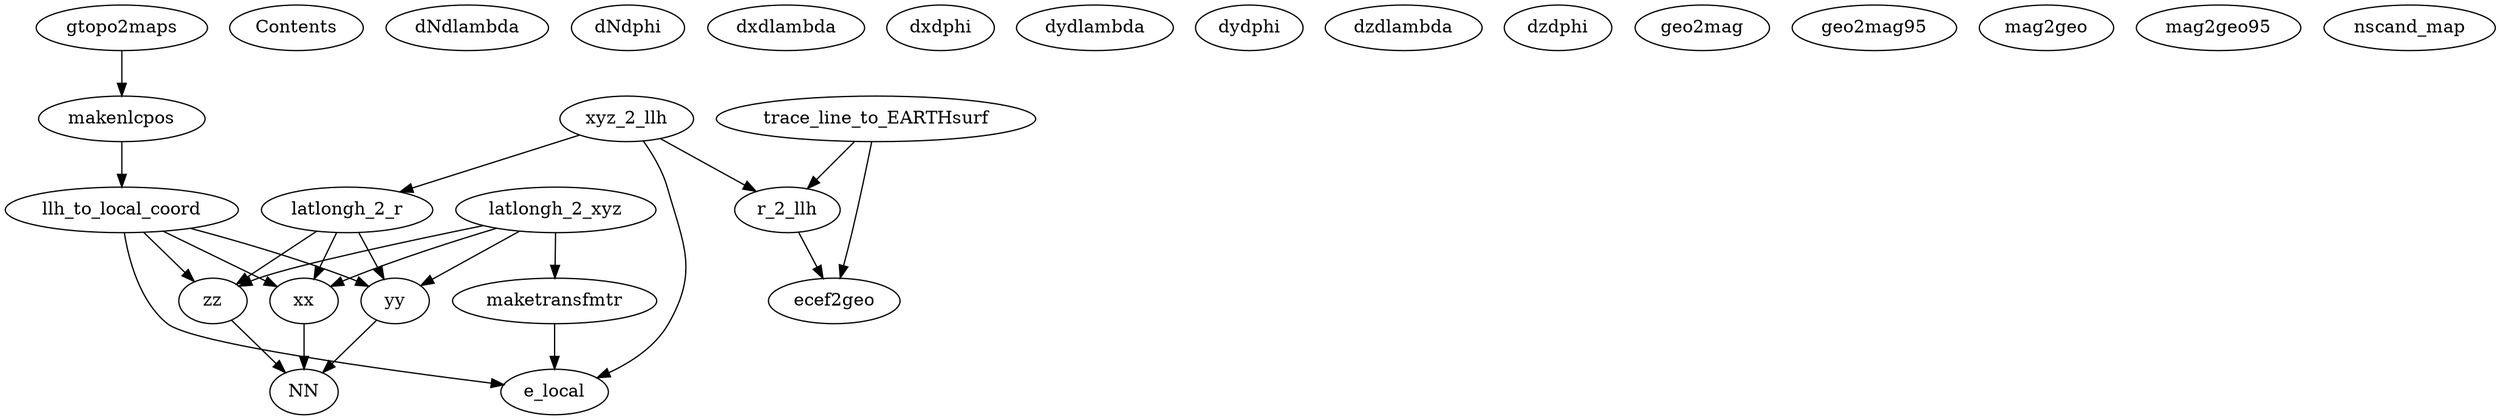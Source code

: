 /* Created by mdot for Matlab */
digraph m2html {
  gtopo2maps -> makenlcpos;
  latlongh_2_r -> xx;
  latlongh_2_r -> yy;
  latlongh_2_r -> zz;
  latlongh_2_xyz -> maketransfmtr;
  latlongh_2_xyz -> xx;
  latlongh_2_xyz -> yy;
  latlongh_2_xyz -> zz;
  llh_to_local_coord -> e_local;
  llh_to_local_coord -> xx;
  llh_to_local_coord -> yy;
  llh_to_local_coord -> zz;
  makenlcpos -> llh_to_local_coord;
  maketransfmtr -> e_local;
  r_2_llh -> ecef2geo;
  trace_line_to_EARTHsurf -> ecef2geo;
  trace_line_to_EARTHsurf -> r_2_llh;
  xx -> NN;
  xyz_2_llh -> e_local;
  xyz_2_llh -> latlongh_2_r;
  xyz_2_llh -> r_2_llh;
  yy -> NN;
  zz -> NN;

  Contents [URL="Contents.html"];
  NN [URL="NN.html"];
  dNdlambda [URL="dNdlambda.html"];
  dNdphi [URL="dNdphi.html"];
  dxdlambda [URL="dxdlambda.html"];
  dxdphi [URL="dxdphi.html"];
  dydlambda [URL="dydlambda.html"];
  dydphi [URL="dydphi.html"];
  dzdlambda [URL="dzdlambda.html"];
  dzdphi [URL="dzdphi.html"];
  e_local [URL="e_local.html"];
  ecef2geo [URL="ecef2geo.html"];
  geo2mag [URL="geo2mag.html"];
  geo2mag95 [URL="geo2mag95.html"];
  gtopo2maps [URL="gtopo2maps.html"];
  latlongh_2_r [URL="latlongh_2_r.html"];
  latlongh_2_xyz [URL="latlongh_2_xyz.html"];
  llh_to_local_coord [URL="llh_to_local_coord.html"];
  mag2geo [URL="mag2geo.html"];
  mag2geo95 [URL="mag2geo95.html"];
  makenlcpos [URL="makenlcpos.html"];
  maketransfmtr [URL="maketransfmtr.html"];
  nscand_map [URL="nscand_map.html"];
  r_2_llh [URL="r_2_llh.html"];
  trace_line_to_EARTHsurf [URL="trace_line_to_EARTHsurf.html"];
  xx [URL="xx.html"];
  xyz_2_llh [URL="xyz_2_llh.html"];
  yy [URL="yy.html"];
  zz [URL="zz.html"];
}